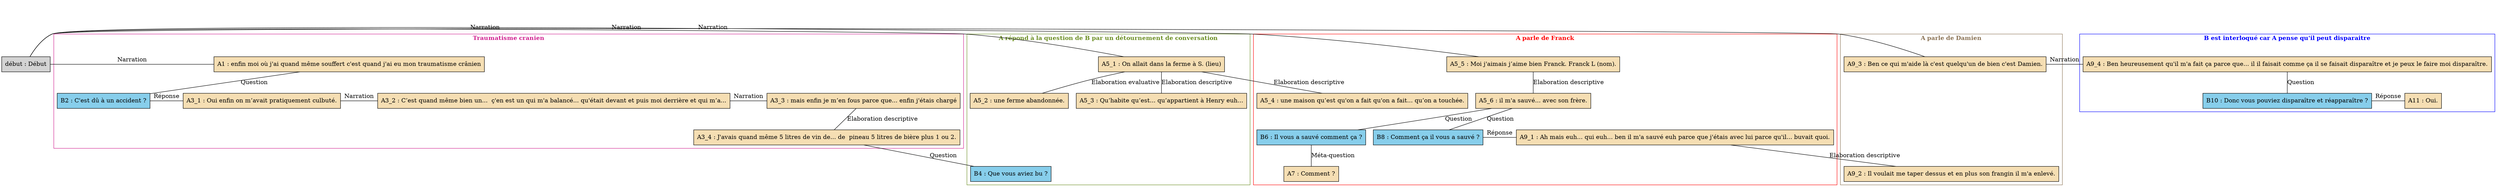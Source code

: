 digraph "Sauveur_-_E15" {
	node [shape=box style=filled]
	newrank=true
	zero [style=invis]
	"début" [label="début : Début"]
	A1 [label="A1 : enfin moi où j'ai quand même souffert c'est quand j'ai eu mon traumatisme crânien" fillcolor=wheat]
	B2 [label="B2 : C'est dû à un accident ?" fillcolor=skyblue]
	A3_1 [label="A3_1 : Oui enfin on m’avait pratiquement culbuté." fillcolor=wheat]
	A3_2 [label="A3_2 : C’est quand même bien un...  ç'en est un qui m'a balancé... qu'était devant et puis moi derrière et qui m’a..." fillcolor=wheat]
	A3_3 [label="A3_3 : mais enfin je m’en fous parce que... enfin j'étais chargé" fillcolor=wheat]
	A3_4 [label="A3_4 : J'avais quand même 5 litres de vin de... de  pineau 5 litres de bière plus 1 ou 2." fillcolor=wheat]
	B4 [label="B4 : Que vous aviez bu ?" fillcolor=skyblue]
	A5_1 [label="A5_1 : On allait dans la ferme à S. (lieu)" fillcolor=wheat]
	A5_2 [label="A5_2 : une ferme abandonnée." fillcolor=wheat]
	A5_3 [label="A5_3 : Qu’habite qu’est... qu’appartient à Henry euh..." fillcolor=wheat]
	A5_4 [label="A5_4 : une maison qu’est qu'on a fait qu'on a fait... qu’on a touchée." fillcolor=wheat]
	A5_5 [label="A5_5 : Moi j'aimais j’aime bien Franck. Franck L (nom)." fillcolor=wheat]
	A5_6 [label="A5_6 : il m'a sauvé... avec son frère." fillcolor=wheat]
	B6 [label="B6 : Il vous a sauvé comment ça ?" fillcolor=skyblue]
	A7 [label="A7 : Comment ?" fillcolor=wheat]
	B8 [label="B8 : Comment ça il vous a sauvé ?" fillcolor=skyblue]
	A9_1 [label="A9_1 : Ah mais euh... qui euh... ben il m'a sauvé euh parce que j'étais avec lui parce qu'il... buvait quoi." fillcolor=wheat]
	A9_2 [label="A9_2 : Il voulait me taper dessus et en plus son frangin il m'a enlevé." fillcolor=wheat]
	A9_3 [label="A9_3 : Ben ce qui m'aide là c'est quelqu'un de bien c'est Damien." fillcolor=wheat]
	A9_4 [label="A9_4 : Ben heureusement qu'il m'a fait ça parce que... il il faisait comme ça il se faisait disparaître et je peux le faire moi disparaître." fillcolor=wheat]
	B10 [label="B10 : Donc vous pouviez disparaître et réapparaître ?" fillcolor=skyblue]
	A11 [label="A11 : Oui." fillcolor=wheat]
	zero -> "début" [label="" style=invis]
	zero -> A1 [style=invis weight=1]
	"début" -> A1 [label=Narration constraint=false dir=none]
	A1 -> B2 [label=Question dir=none weight=2]
	A1 -> A3_1 [style=invis weight=1]
	B2 -> A3_1 [label="Réponse" constraint=false dir=none]
	A1 -> A3_2 [style=invis weight=1]
	A3_1 -> A3_2 [label=Narration constraint=false dir=none]
	A1 -> A3_3 [style=invis weight=1]
	A3_2 -> A3_3 [label=Narration constraint=false dir=none]
	A3_3 -> A3_4 [label="Elaboration descriptive" dir=none weight=2]
	A3_4 -> B4 [label=Question dir=none weight=2]
	zero -> A5_1 [style=invis weight=1]
	"début" -> A5_1 [label=Narration constraint=false dir=none]
	A5_1 -> A5_2 [label="Elaboration evaluative" dir=none weight=2]
	A5_1 -> A5_3 [label="Elaboration descriptive" dir=none weight=2]
	A5_6 -> B6 [label=Question dir=none weight=2]
	B6 -> A7 [label="Méta-question" dir=none weight=2]
	A5_6 -> B8 [label=Question dir=none weight=2]
	A5_6 -> A9_1 [style=invis weight=1]
	B8 -> A9_1 [label="Réponse" constraint=false dir=none]
	A9_1 -> A9_2 [label="Elaboration descriptive" dir=none weight=2]
	zero -> A9_3 [style=invis weight=1]
	"début" -> A9_3 [label=Narration constraint=false dir=none]
	A5_1 -> A5_4 [label="Elaboration descriptive" dir=none weight=2]
	A5_5 -> A5_6 [label="Elaboration descriptive" dir=none weight=2]
	zero -> A5_5 [style=invis weight=1]
	"début" -> A5_5 [label=Narration constraint=false dir=none]
	A9_4 -> B10 [label=Question dir=none weight=2]
	A9_4 -> A11 [style=invis weight=1]
	B10 -> A11 [label="Réponse" constraint=false dir=none]
	zero -> A9_4 [style=invis weight=1]
	A9_3 -> A9_4 [label=Narration constraint=false dir=none]
	subgraph cluster_0 {
		label=<<B>Traumatisme cranien</B>>
		color=violetred
		fontcolor=violetred
		A1
		B2
		A3_1
		A3_2
		A3_3
		A3_4
	}
	subgraph cluster_1 {
		label=<<B>A répond à la question de B par un détournement de conversation</B>>
		color=olivedrab
		fontcolor=olivedrab
		B4
		A5_1
		A5_2
		A5_3
	}
	subgraph cluster_2 {
		label=<<B>A parle de Franck</B>>
		color=red
		fontcolor=red
		A5_4
		A5_5
		A5_6
		B6
		A7
		B8
		A9_1
	}
	subgraph cluster_3 {
		label=<<B>A parle de Damien</B>>
		color=burlywood4
		fontcolor=burlywood4
		A9_2
		A9_3
	}
	subgraph cluster_4 {
		label=<<B>B est interloqué car A pense qu'il peut disparaitre</B>>
		color=blue
		fontcolor=blue
		A9_4
		B10
		A11
	}
}
